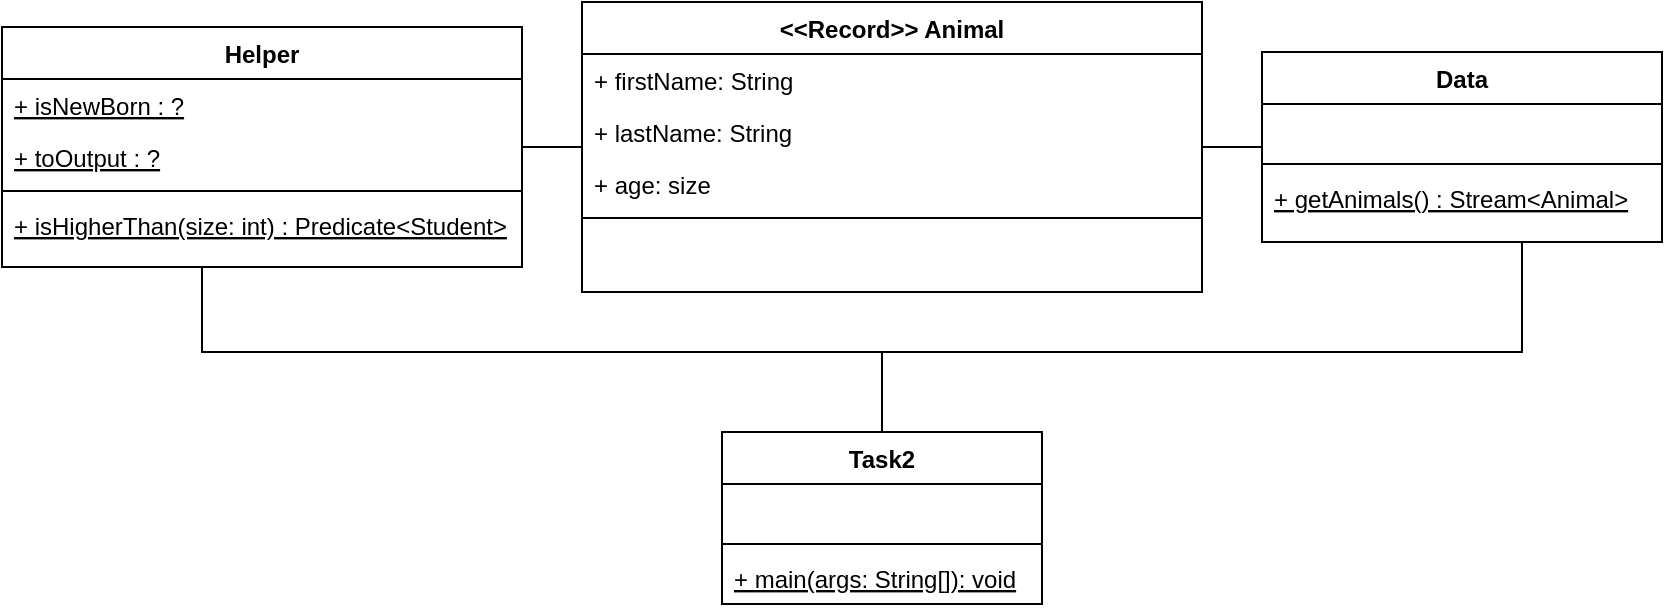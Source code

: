 <mxfile version="20.8.16" type="device"><diagram id="C5RBs43oDa-KdzZeNtuy" name="Page-1"><mxGraphModel dx="1834" dy="1279" grid="1" gridSize="10" guides="1" tooltips="1" connect="1" arrows="1" fold="1" page="0" pageScale="1" pageWidth="827" pageHeight="1169" math="0" shadow="0"><root><mxCell id="WIyWlLk6GJQsqaUBKTNV-0"/><mxCell id="WIyWlLk6GJQsqaUBKTNV-1" parent="WIyWlLk6GJQsqaUBKTNV-0"/><mxCell id="zkfFHV4jXpPFQw0GAbJ--0" value="Data" style="swimlane;fontStyle=1;align=center;verticalAlign=top;childLayout=stackLayout;horizontal=1;startSize=26;horizontalStack=0;resizeParent=1;resizeLast=0;collapsible=1;marginBottom=0;rounded=0;shadow=0;strokeWidth=1;" parent="WIyWlLk6GJQsqaUBKTNV-1" vertex="1"><mxGeometry x="550" y="-90" width="200" height="95" as="geometry"><mxRectangle x="230" y="140" width="160" height="26" as="alternateBounds"/></mxGeometry></mxCell><mxCell id="aLB9uisS0_jmb3TntYSG-0" value=" " style="text;align=left;verticalAlign=top;spacingLeft=4;spacingRight=4;overflow=hidden;rotatable=0;points=[[0,0.5],[1,0.5]];portConstraint=eastwest;" parent="zkfFHV4jXpPFQw0GAbJ--0" vertex="1"><mxGeometry y="26" width="200" height="26" as="geometry"/></mxCell><mxCell id="zkfFHV4jXpPFQw0GAbJ--4" value="" style="line;html=1;strokeWidth=1;align=left;verticalAlign=middle;spacingTop=-1;spacingLeft=3;spacingRight=3;rotatable=0;labelPosition=right;points=[];portConstraint=eastwest;" parent="zkfFHV4jXpPFQw0GAbJ--0" vertex="1"><mxGeometry y="52" width="200" height="8" as="geometry"/></mxCell><mxCell id="ebBvvLFBCe7s5MnYht_s-0" value="+ getAnimals() : Stream&lt;Animal&gt;" style="text;align=left;verticalAlign=top;spacingLeft=4;spacingRight=4;overflow=hidden;rotatable=0;points=[[0,0.5],[1,0.5]];portConstraint=eastwest;fontStyle=4" parent="zkfFHV4jXpPFQw0GAbJ--0" vertex="1"><mxGeometry y="60" width="200" height="26" as="geometry"/></mxCell><mxCell id="zkfFHV4jXpPFQw0GAbJ--17" value="&lt;&lt;Record&gt;&gt; Animal" style="swimlane;fontStyle=1;align=center;verticalAlign=top;childLayout=stackLayout;horizontal=1;startSize=26;horizontalStack=0;resizeParent=1;resizeLast=0;collapsible=1;marginBottom=0;rounded=0;shadow=0;strokeWidth=1;" parent="WIyWlLk6GJQsqaUBKTNV-1" vertex="1"><mxGeometry x="210" y="-115" width="310" height="145" as="geometry"><mxRectangle x="330" y="-47" width="160" height="26" as="alternateBounds"/></mxGeometry></mxCell><mxCell id="zkfFHV4jXpPFQw0GAbJ--18" value="+ firstName: String" style="text;align=left;verticalAlign=top;spacingLeft=4;spacingRight=4;overflow=hidden;rotatable=0;points=[[0,0.5],[1,0.5]];portConstraint=eastwest;" parent="zkfFHV4jXpPFQw0GAbJ--17" vertex="1"><mxGeometry y="26" width="310" height="26" as="geometry"/></mxCell><mxCell id="U2ACsNA5MPee-fQZOOvh-0" value="+ lastName: String" style="text;align=left;verticalAlign=top;spacingLeft=4;spacingRight=4;overflow=hidden;rotatable=0;points=[[0,0.5],[1,0.5]];portConstraint=eastwest;" parent="zkfFHV4jXpPFQw0GAbJ--17" vertex="1"><mxGeometry y="52" width="310" height="26" as="geometry"/></mxCell><mxCell id="U2ACsNA5MPee-fQZOOvh-1" value="+ age: size" style="text;align=left;verticalAlign=top;spacingLeft=4;spacingRight=4;overflow=hidden;rotatable=0;points=[[0,0.5],[1,0.5]];portConstraint=eastwest;" parent="zkfFHV4jXpPFQw0GAbJ--17" vertex="1"><mxGeometry y="78" width="310" height="26" as="geometry"/></mxCell><mxCell id="zkfFHV4jXpPFQw0GAbJ--23" value="" style="line;html=1;strokeWidth=1;align=left;verticalAlign=middle;spacingTop=-1;spacingLeft=3;spacingRight=3;rotatable=0;labelPosition=right;points=[];portConstraint=eastwest;" parent="zkfFHV4jXpPFQw0GAbJ--17" vertex="1"><mxGeometry y="104" width="310" height="8" as="geometry"/></mxCell><mxCell id="U2ACsNA5MPee-fQZOOvh-10" value="" style="edgeStyle=orthogonalEdgeStyle;rounded=0;orthogonalLoop=1;jettySize=auto;html=1;endArrow=none;endFill=0;" parent="WIyWlLk6GJQsqaUBKTNV-1" source="ebBvvLFBCe7s5MnYht_s-6" target="zkfFHV4jXpPFQw0GAbJ--17" edge="1"><mxGeometry relative="1" as="geometry"/></mxCell><mxCell id="ebBvvLFBCe7s5MnYht_s-6" value="Helper" style="swimlane;fontStyle=1;align=center;verticalAlign=top;childLayout=stackLayout;horizontal=1;startSize=26;horizontalStack=0;resizeParent=1;resizeLast=0;collapsible=1;marginBottom=0;rounded=0;shadow=0;strokeWidth=1;" parent="WIyWlLk6GJQsqaUBKTNV-1" vertex="1"><mxGeometry x="-80" y="-102.5" width="260" height="120" as="geometry"><mxRectangle x="550" y="140" width="160" height="26" as="alternateBounds"/></mxGeometry></mxCell><mxCell id="U2ACsNA5MPee-fQZOOvh-3" value="+ isNewBorn : ?" style="text;align=left;verticalAlign=top;spacingLeft=4;spacingRight=4;overflow=hidden;rotatable=0;points=[[0,0.5],[1,0.5]];portConstraint=eastwest;fontStyle=4" parent="ebBvvLFBCe7s5MnYht_s-6" vertex="1"><mxGeometry y="26" width="260" height="26" as="geometry"/></mxCell><mxCell id="aLB9uisS0_jmb3TntYSG-1" value="+ toOutput : ?" style="text;align=left;verticalAlign=top;spacingLeft=4;spacingRight=4;overflow=hidden;rotatable=0;points=[[0,0.5],[1,0.5]];portConstraint=eastwest;fontStyle=4" parent="ebBvvLFBCe7s5MnYht_s-6" vertex="1"><mxGeometry y="52" width="260" height="26" as="geometry"/></mxCell><mxCell id="ebBvvLFBCe7s5MnYht_s-10" value="" style="line;html=1;strokeWidth=1;align=left;verticalAlign=middle;spacingTop=-1;spacingLeft=3;spacingRight=3;rotatable=0;labelPosition=right;points=[];portConstraint=eastwest;" parent="ebBvvLFBCe7s5MnYht_s-6" vertex="1"><mxGeometry y="78" width="260" height="8" as="geometry"/></mxCell><mxCell id="aLB9uisS0_jmb3TntYSG-2" value="+ isHigherThan(size: int) : Predicate&lt;Student&gt;" style="text;align=left;verticalAlign=top;spacingLeft=4;spacingRight=4;overflow=hidden;rotatable=0;points=[[0,0.5],[1,0.5]];portConstraint=eastwest;fontStyle=4" parent="ebBvvLFBCe7s5MnYht_s-6" vertex="1"><mxGeometry y="86" width="260" height="26" as="geometry"/></mxCell><mxCell id="U2ACsNA5MPee-fQZOOvh-11" value="" style="edgeStyle=orthogonalEdgeStyle;rounded=0;orthogonalLoop=1;jettySize=auto;html=1;endArrow=none;endFill=0;" parent="WIyWlLk6GJQsqaUBKTNV-1" source="zkfFHV4jXpPFQw0GAbJ--17" target="zkfFHV4jXpPFQw0GAbJ--0" edge="1"><mxGeometry relative="1" as="geometry"><mxPoint x="580" y="15" as="sourcePoint"/><mxPoint x="620" y="30" as="targetPoint"/></mxGeometry></mxCell><mxCell id="aLB9uisS0_jmb3TntYSG-3" value="Task2" style="swimlane;fontStyle=1;align=center;verticalAlign=top;childLayout=stackLayout;horizontal=1;startSize=26;horizontalStack=0;resizeParent=1;resizeLast=0;collapsible=1;marginBottom=0;rounded=0;shadow=0;strokeWidth=1;" parent="WIyWlLk6GJQsqaUBKTNV-1" vertex="1"><mxGeometry x="280" y="100" width="160" height="86" as="geometry"><mxRectangle x="330" y="-47" width="160" height="26" as="alternateBounds"/></mxGeometry></mxCell><mxCell id="aLB9uisS0_jmb3TntYSG-4" value="   " style="text;align=left;verticalAlign=top;spacingLeft=4;spacingRight=4;overflow=hidden;rotatable=0;points=[[0,0.5],[1,0.5]];portConstraint=eastwest;" parent="aLB9uisS0_jmb3TntYSG-3" vertex="1"><mxGeometry y="26" width="160" height="26" as="geometry"/></mxCell><mxCell id="aLB9uisS0_jmb3TntYSG-5" value="" style="line;html=1;strokeWidth=1;align=left;verticalAlign=middle;spacingTop=-1;spacingLeft=3;spacingRight=3;rotatable=0;labelPosition=right;points=[];portConstraint=eastwest;" parent="aLB9uisS0_jmb3TntYSG-3" vertex="1"><mxGeometry y="52" width="160" height="8" as="geometry"/></mxCell><mxCell id="aLB9uisS0_jmb3TntYSG-6" value="+ main(args: String[]): void" style="text;align=left;verticalAlign=top;spacingLeft=4;spacingRight=4;overflow=hidden;rotatable=0;points=[[0,0.5],[1,0.5]];portConstraint=eastwest;fontStyle=4" parent="aLB9uisS0_jmb3TntYSG-3" vertex="1"><mxGeometry y="60" width="160" height="26" as="geometry"/></mxCell><mxCell id="aLB9uisS0_jmb3TntYSG-7" value="" style="edgeStyle=orthogonalEdgeStyle;rounded=0;orthogonalLoop=1;jettySize=auto;html=1;endArrow=none;endFill=0;" parent="WIyWlLk6GJQsqaUBKTNV-1" source="ebBvvLFBCe7s5MnYht_s-6" target="aLB9uisS0_jmb3TntYSG-3" edge="1"><mxGeometry relative="1" as="geometry"><mxPoint x="160" y="60" as="sourcePoint"/><mxPoint x="220" y="60" as="targetPoint"/><Array as="points"><mxPoint x="20" y="60"/><mxPoint x="360" y="60"/></Array></mxGeometry></mxCell><mxCell id="aLB9uisS0_jmb3TntYSG-8" value="" style="edgeStyle=orthogonalEdgeStyle;rounded=0;orthogonalLoop=1;jettySize=auto;html=1;endArrow=none;endFill=0;" parent="WIyWlLk6GJQsqaUBKTNV-1" source="aLB9uisS0_jmb3TntYSG-3" target="zkfFHV4jXpPFQw0GAbJ--0" edge="1"><mxGeometry relative="1" as="geometry"><mxPoint x="170" y="70" as="sourcePoint"/><mxPoint x="230" y="70" as="targetPoint"/><Array as="points"><mxPoint x="360" y="60"/><mxPoint x="680" y="60"/></Array></mxGeometry></mxCell></root></mxGraphModel></diagram></mxfile>